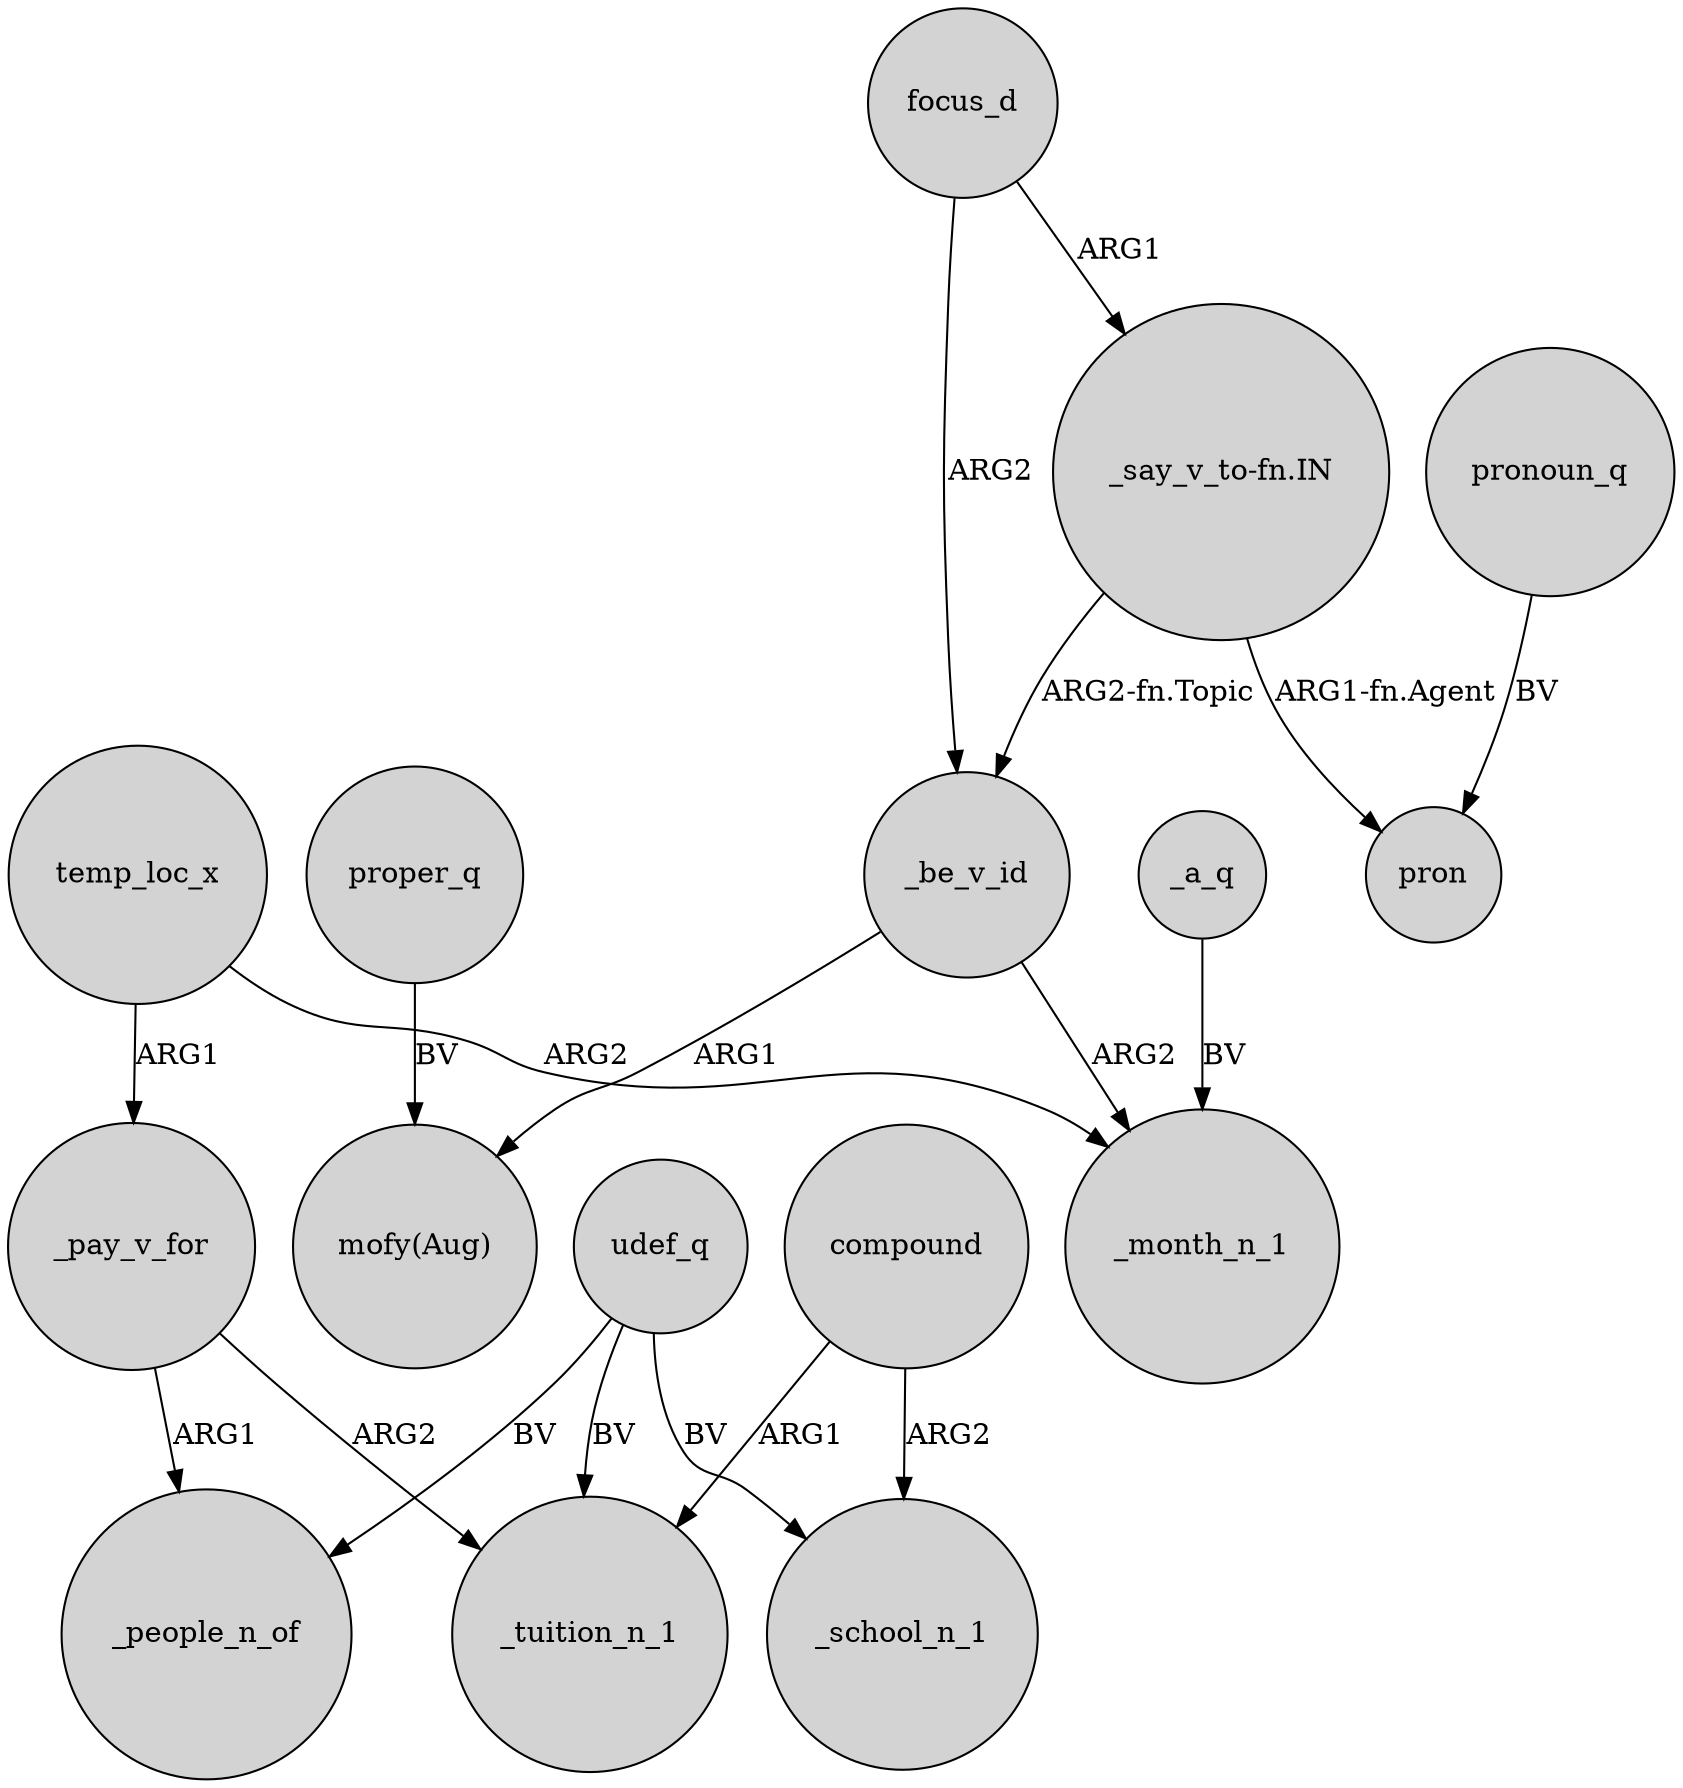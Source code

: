 digraph {
	node [shape=circle style=filled]
	focus_d -> _be_v_id [label=ARG2]
	_pay_v_for -> _people_n_of [label=ARG1]
	temp_loc_x -> _pay_v_for [label=ARG1]
	_a_q -> _month_n_1 [label=BV]
	compound -> _tuition_n_1 [label=ARG1]
	temp_loc_x -> _month_n_1 [label=ARG2]
	_pay_v_for -> _tuition_n_1 [label=ARG2]
	udef_q -> _tuition_n_1 [label=BV]
	pronoun_q -> pron [label=BV]
	proper_q -> "mofy(Aug)" [label=BV]
	compound -> _school_n_1 [label=ARG2]
	udef_q -> _school_n_1 [label=BV]
	"_say_v_to-fn.IN" -> _be_v_id [label="ARG2-fn.Topic"]
	_be_v_id -> _month_n_1 [label=ARG2]
	focus_d -> "_say_v_to-fn.IN" [label=ARG1]
	_be_v_id -> "mofy(Aug)" [label=ARG1]
	"_say_v_to-fn.IN" -> pron [label="ARG1-fn.Agent"]
	udef_q -> _people_n_of [label=BV]
}
